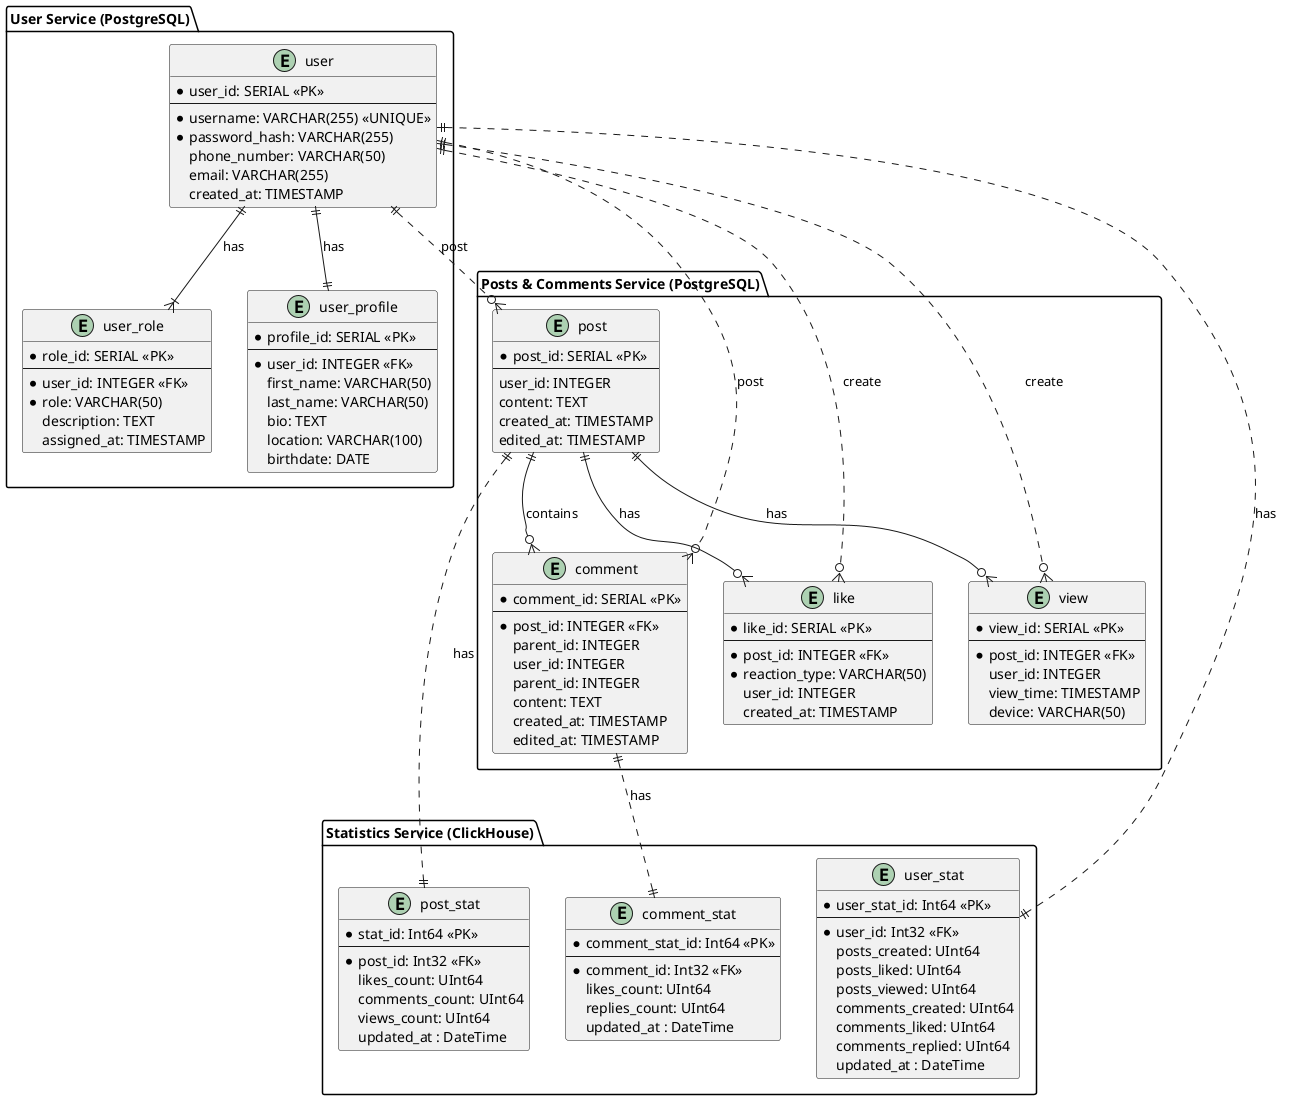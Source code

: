 @startuml Social Network

package "User Service (PostgreSQL)" {
  entity user {
    * user_id: SERIAL <<PK>>
    --
    * username: VARCHAR(255) <<UNIQUE>>
    * password_hash: VARCHAR(255)
    phone_number: VARCHAR(50)
    email: VARCHAR(255)
    created_at: TIMESTAMP
  }
  
  entity user_role {
    * role_id: SERIAL <<PK>>
    --
    * user_id: INTEGER <<FK>>
    * role: VARCHAR(50)
    description: TEXT
    assigned_at: TIMESTAMP
  }
  
  entity user_profile {
    * profile_id: SERIAL <<PK>>
    --
    * user_id: INTEGER <<FK>>
    first_name: VARCHAR(50)
    last_name: VARCHAR(50)
    bio: TEXT
    location: VARCHAR(100)
    birthdate: DATE
  }
  
  user ||--|{ user_role: "has"
  user ||--|| user_profile: "has"
}

package "Posts & Comments Service (PostgreSQL)" {
  entity post {
    * post_id: SERIAL <<PK>>
    --
    user_id: INTEGER
    content: TEXT
    created_at: TIMESTAMP
    edited_at: TIMESTAMP
  }
  
  entity comment {
    * comment_id: SERIAL <<PK>>
    --
    * post_id: INTEGER <<FK>>
    parent_id: INTEGER
    user_id: INTEGER
    parent_id: INTEGER
    content: TEXT
    created_at: TIMESTAMP
    edited_at: TIMESTAMP
  }
  
  entity like {
    * like_id: SERIAL <<PK>>
    --
    * post_id: INTEGER <<FK>>
    * reaction_type: VARCHAR(50) /' like, dislike, etc. '/
    user_id: INTEGER
    created_at: TIMESTAMP
  }

  entity view {
    * view_id: SERIAL <<PK>>
    --
    * post_id: INTEGER <<FK>>
    user_id: INTEGER
    view_time: TIMESTAMP
    device: VARCHAR(50)
  }
  
  post ||--o{ comment: "contains"
  post ||--o{ like: "has"
  post ||--o{ view: "has"
}

package "Statistics Service (ClickHouse)" {
  entity post_stat {
    * stat_id: Int64 <<PK>>
    --
    * post_id: Int32 <<FK>>
    likes_count: UInt64
    comments_count: UInt64
    views_count: UInt64
    updated_at : DateTime
  }

  entity comment_stat {
    * comment_stat_id: Int64 <<PK>>
    --
    * comment_id: Int32 <<FK>>
    likes_count: UInt64
    replies_count: UInt64
    updated_at : DateTime
  }

  entity user_stat {
    * user_stat_id: Int64 <<PK>>
    --
    * user_id: Int32 <<FK>>
    posts_created: UInt64
    posts_liked: UInt64
    posts_viewed: UInt64
    comments_created: UInt64
    comments_liked: UInt64
    comments_replied: UInt64
    updated_at : DateTime
  }
}

user ||..|| user_stat: "has"
user ||..o{ post: "post" 
user ||..o{ comment: "post"
user ||..o{ like: "create"
user ||..o{ view: "create"
post ||..|| post_stat: "has"
comment ||..|| comment_stat: "has"

@enduml